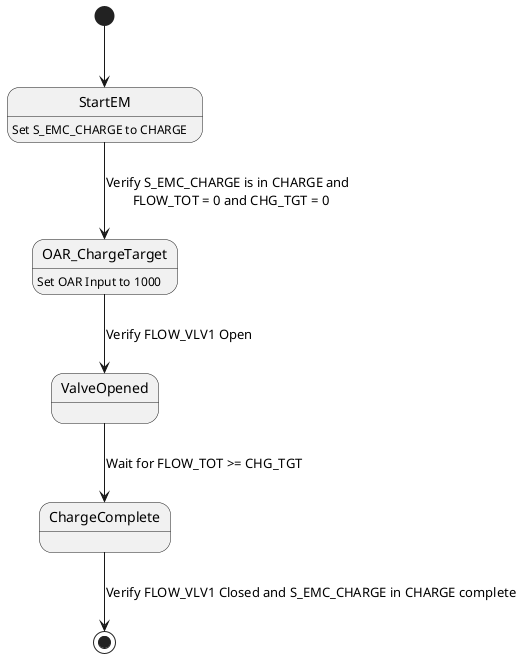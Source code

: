 
Definitions for all of the instances in this EM class enclosed in the Definitions folder.
Use a !include <instance path> to substitute Aliases/Parameter_path in this flowchart.
i.e. copy this to the code:
!include Definitions/S_EMC_CHARGE/R10-WTRCHG-EM.puml

@startuml
!define charge_target 1000

[*] --> StartEM
StartEM: Set S_EMC_CHARGE to CHARGE

StartEM --> OAR_ChargeTarget: Verify S_EMC_CHARGE is in CHARGE and \n FLOW_TOT = 0 and CHG_TGT = 0

OAR_ChargeTarget: Set OAR Input to charge_target

OAR_ChargeTarget --> ValveOpened: Verify FLOW_VLV1 Open

ValveOpened --> ChargeComplete: Wait for FLOW_TOT >= CHG_TGT

ChargeComplete --> [*]: Verify FLOW_VLV1 Closed and S_EMC_CHARGE in CHARGE complete

@enduml

# CHG_TGT is an OP, it can be read/write with OtherAttribute
# FLOW_TOT can be OtherAttribute too, or IndicationAttribute if declare tag = 'FQIC-####' and attr_path = 'TOTAL'
# FLOW_VLV1 is PositionAttribute